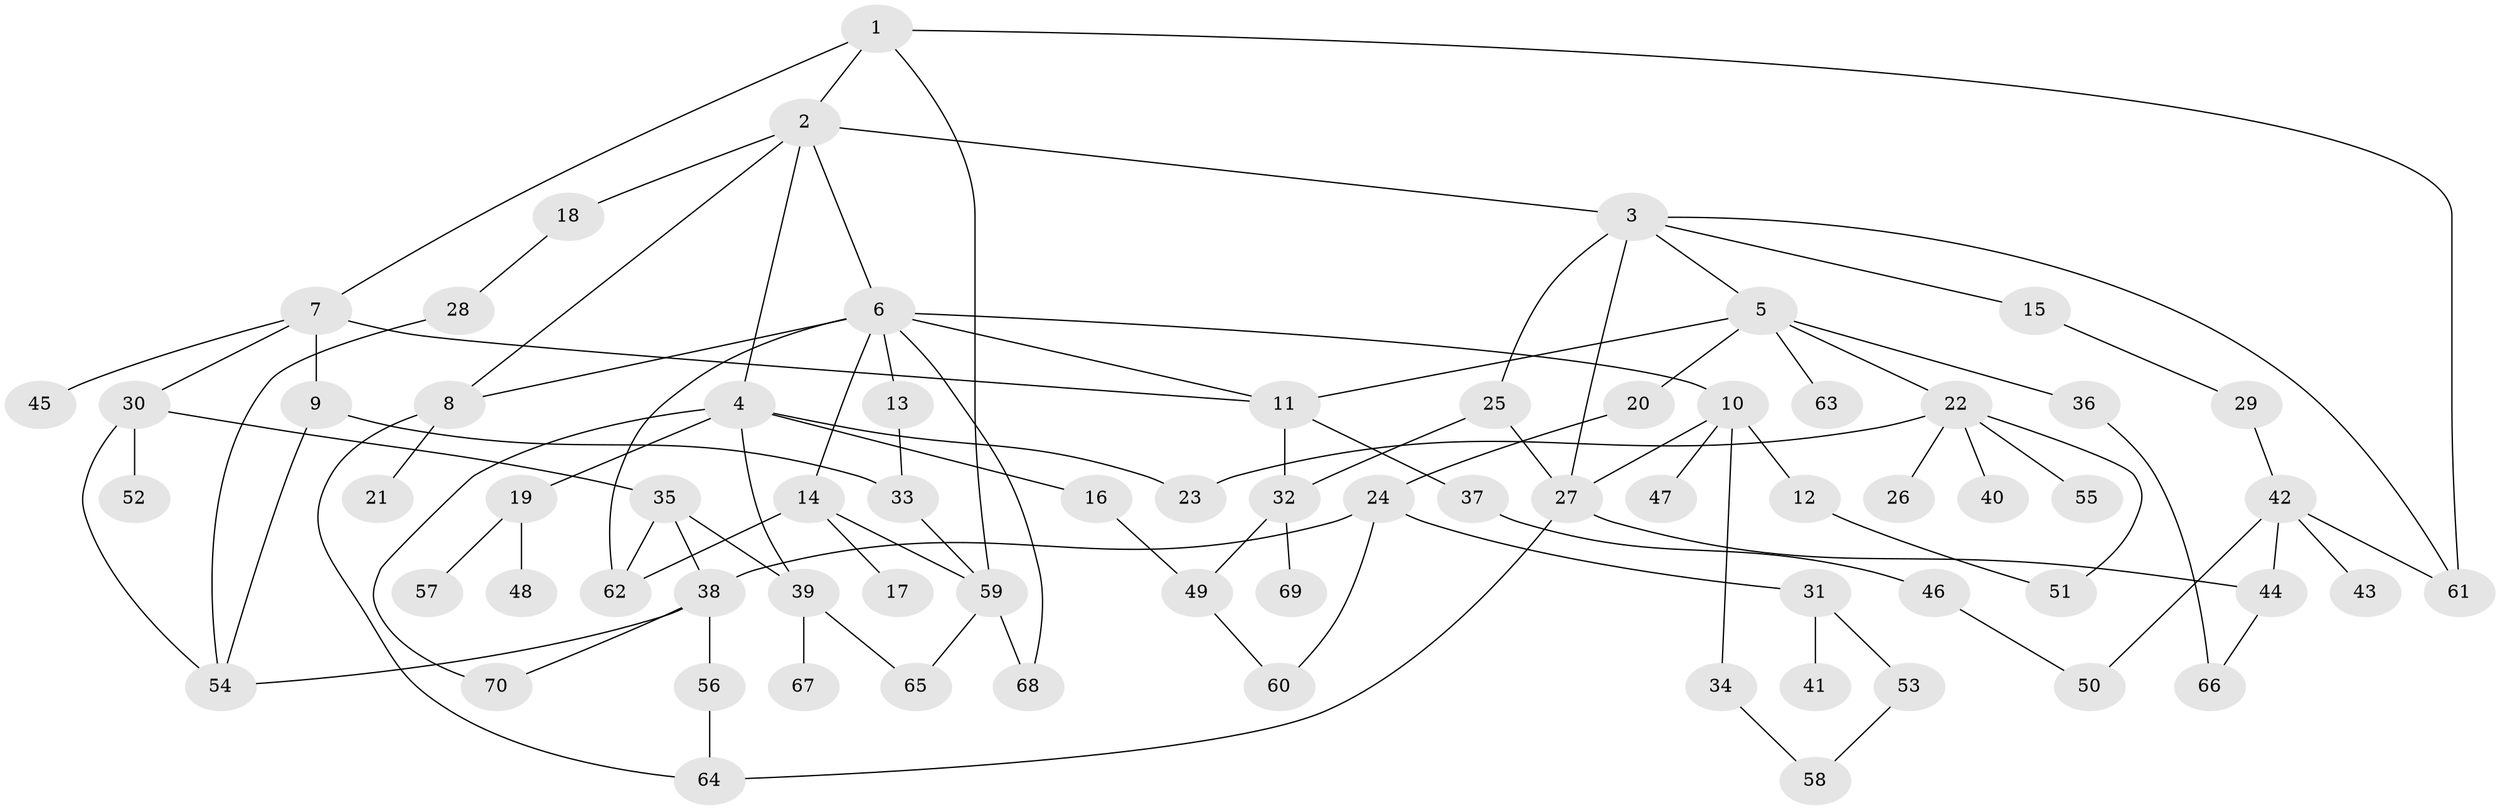 // coarse degree distribution, {4: 0.09523809523809523, 18: 0.047619047619047616, 3: 0.23809523809523808, 5: 0.09523809523809523, 1: 0.3333333333333333, 6: 0.047619047619047616, 2: 0.14285714285714285}
// Generated by graph-tools (version 1.1) at 2025/17/03/04/25 18:17:00]
// undirected, 70 vertices, 100 edges
graph export_dot {
graph [start="1"]
  node [color=gray90,style=filled];
  1;
  2;
  3;
  4;
  5;
  6;
  7;
  8;
  9;
  10;
  11;
  12;
  13;
  14;
  15;
  16;
  17;
  18;
  19;
  20;
  21;
  22;
  23;
  24;
  25;
  26;
  27;
  28;
  29;
  30;
  31;
  32;
  33;
  34;
  35;
  36;
  37;
  38;
  39;
  40;
  41;
  42;
  43;
  44;
  45;
  46;
  47;
  48;
  49;
  50;
  51;
  52;
  53;
  54;
  55;
  56;
  57;
  58;
  59;
  60;
  61;
  62;
  63;
  64;
  65;
  66;
  67;
  68;
  69;
  70;
  1 -- 2;
  1 -- 7;
  1 -- 61;
  1 -- 59;
  2 -- 3;
  2 -- 4;
  2 -- 6;
  2 -- 18;
  2 -- 8;
  3 -- 5;
  3 -- 15;
  3 -- 25;
  3 -- 61;
  3 -- 27;
  4 -- 16;
  4 -- 19;
  4 -- 23;
  4 -- 39;
  4 -- 70;
  5 -- 11;
  5 -- 20;
  5 -- 22;
  5 -- 36;
  5 -- 63;
  6 -- 8;
  6 -- 10;
  6 -- 13;
  6 -- 14;
  6 -- 68;
  6 -- 11;
  6 -- 62;
  7 -- 9;
  7 -- 30;
  7 -- 45;
  7 -- 11;
  8 -- 21;
  8 -- 64;
  9 -- 54;
  9 -- 33;
  10 -- 12;
  10 -- 34;
  10 -- 47;
  10 -- 27;
  11 -- 32;
  11 -- 37;
  12 -- 51;
  13 -- 33;
  14 -- 17;
  14 -- 59;
  14 -- 62;
  15 -- 29;
  16 -- 49;
  18 -- 28;
  19 -- 48;
  19 -- 57;
  20 -- 24;
  22 -- 26;
  22 -- 40;
  22 -- 55;
  22 -- 51;
  22 -- 23;
  24 -- 31;
  24 -- 38;
  24 -- 60;
  25 -- 27;
  25 -- 32;
  27 -- 64;
  27 -- 44;
  28 -- 54;
  29 -- 42;
  30 -- 35;
  30 -- 52;
  30 -- 54;
  31 -- 41;
  31 -- 53;
  32 -- 49;
  32 -- 69;
  33 -- 59;
  34 -- 58;
  35 -- 62;
  35 -- 38;
  35 -- 39;
  36 -- 66;
  37 -- 46;
  38 -- 56;
  38 -- 70;
  38 -- 54;
  39 -- 65;
  39 -- 67;
  42 -- 43;
  42 -- 44;
  42 -- 50;
  42 -- 61;
  44 -- 66;
  46 -- 50;
  49 -- 60;
  53 -- 58;
  56 -- 64;
  59 -- 68;
  59 -- 65;
}
